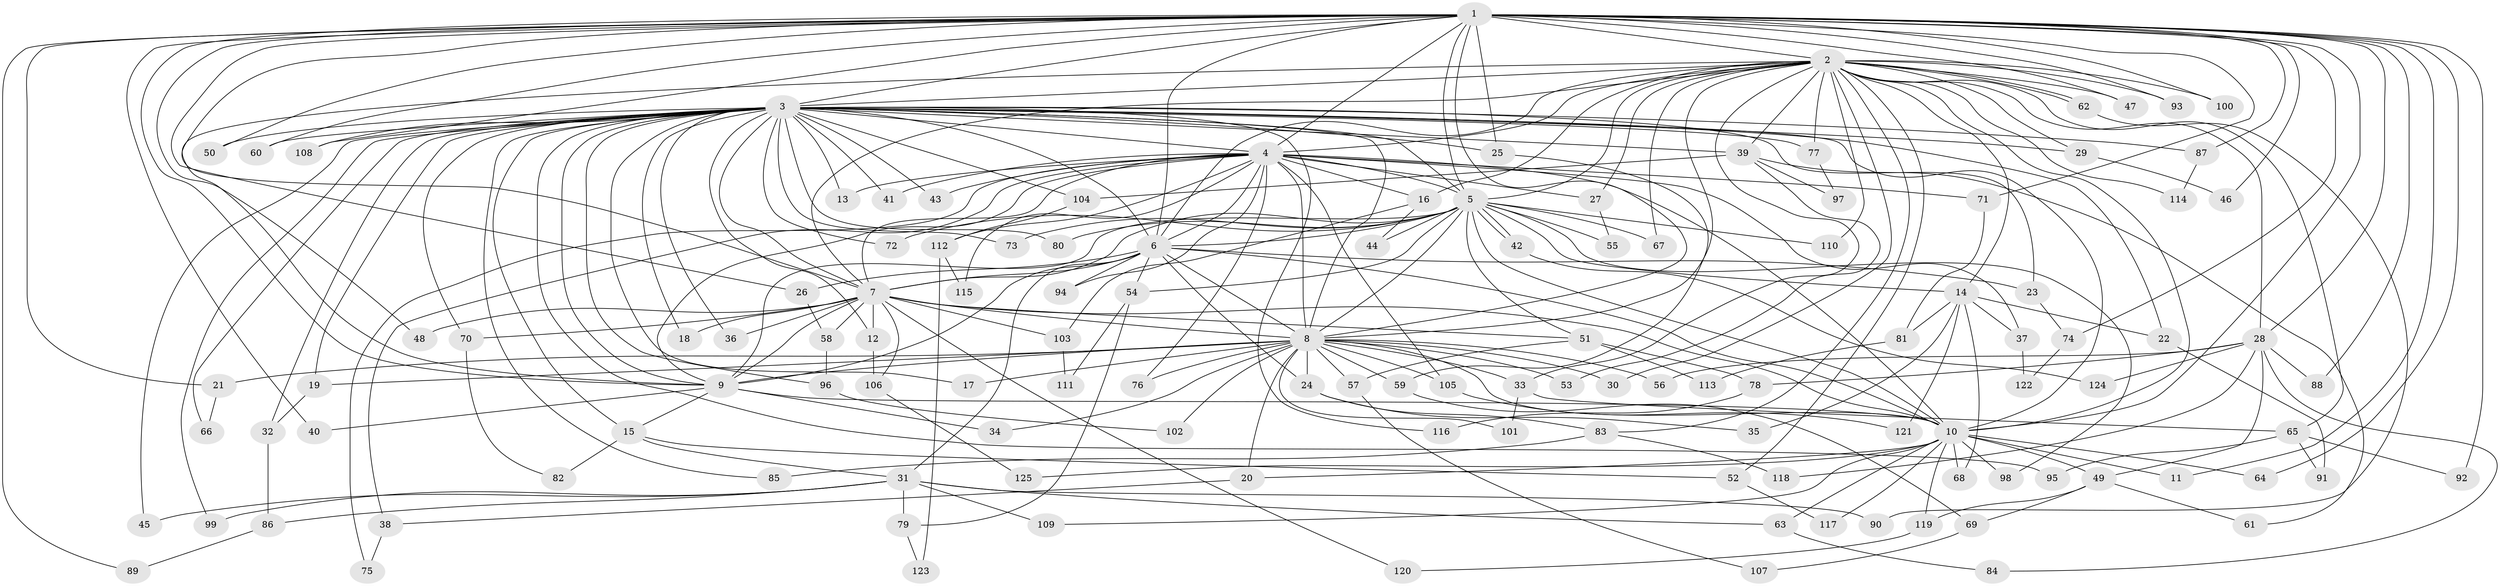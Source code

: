 // coarse degree distribution, {21: 0.02, 15: 0.02, 24: 0.02, 3: 0.22, 2: 0.28, 22: 0.02, 16: 0.02, 10: 0.02, 17: 0.02, 4: 0.08, 18: 0.02, 5: 0.14, 29: 0.02, 8: 0.02, 7: 0.02, 6: 0.02, 9: 0.02, 14: 0.02}
// Generated by graph-tools (version 1.1) at 2025/36/03/04/25 23:36:17]
// undirected, 125 vertices, 275 edges
graph export_dot {
  node [color=gray90,style=filled];
  1;
  2;
  3;
  4;
  5;
  6;
  7;
  8;
  9;
  10;
  11;
  12;
  13;
  14;
  15;
  16;
  17;
  18;
  19;
  20;
  21;
  22;
  23;
  24;
  25;
  26;
  27;
  28;
  29;
  30;
  31;
  32;
  33;
  34;
  35;
  36;
  37;
  38;
  39;
  40;
  41;
  42;
  43;
  44;
  45;
  46;
  47;
  48;
  49;
  50;
  51;
  52;
  53;
  54;
  55;
  56;
  57;
  58;
  59;
  60;
  61;
  62;
  63;
  64;
  65;
  66;
  67;
  68;
  69;
  70;
  71;
  72;
  73;
  74;
  75;
  76;
  77;
  78;
  79;
  80;
  81;
  82;
  83;
  84;
  85;
  86;
  87;
  88;
  89;
  90;
  91;
  92;
  93;
  94;
  95;
  96;
  97;
  98;
  99;
  100;
  101;
  102;
  103;
  104;
  105;
  106;
  107;
  108;
  109;
  110;
  111;
  112;
  113;
  114;
  115;
  116;
  117;
  118;
  119;
  120;
  121;
  122;
  123;
  124;
  125;
  1 -- 2;
  1 -- 3;
  1 -- 4;
  1 -- 5;
  1 -- 6;
  1 -- 7;
  1 -- 8;
  1 -- 9;
  1 -- 10;
  1 -- 11;
  1 -- 21;
  1 -- 25;
  1 -- 26;
  1 -- 28;
  1 -- 40;
  1 -- 46;
  1 -- 47;
  1 -- 48;
  1 -- 50;
  1 -- 60;
  1 -- 64;
  1 -- 71;
  1 -- 74;
  1 -- 87;
  1 -- 88;
  1 -- 89;
  1 -- 92;
  1 -- 93;
  1 -- 100;
  1 -- 108;
  2 -- 3;
  2 -- 4;
  2 -- 5;
  2 -- 6;
  2 -- 7;
  2 -- 8;
  2 -- 9;
  2 -- 10;
  2 -- 14;
  2 -- 16;
  2 -- 27;
  2 -- 28;
  2 -- 29;
  2 -- 30;
  2 -- 33;
  2 -- 39;
  2 -- 47;
  2 -- 52;
  2 -- 62;
  2 -- 62;
  2 -- 65;
  2 -- 67;
  2 -- 77;
  2 -- 83;
  2 -- 93;
  2 -- 100;
  2 -- 110;
  2 -- 114;
  3 -- 4;
  3 -- 5;
  3 -- 6;
  3 -- 7;
  3 -- 8;
  3 -- 9;
  3 -- 10;
  3 -- 12;
  3 -- 13;
  3 -- 15;
  3 -- 17;
  3 -- 18;
  3 -- 19;
  3 -- 22;
  3 -- 23;
  3 -- 25;
  3 -- 29;
  3 -- 32;
  3 -- 36;
  3 -- 39;
  3 -- 41;
  3 -- 43;
  3 -- 45;
  3 -- 50;
  3 -- 60;
  3 -- 66;
  3 -- 70;
  3 -- 72;
  3 -- 73;
  3 -- 77;
  3 -- 80;
  3 -- 85;
  3 -- 87;
  3 -- 95;
  3 -- 96;
  3 -- 99;
  3 -- 104;
  3 -- 108;
  3 -- 116;
  4 -- 5;
  4 -- 6;
  4 -- 7;
  4 -- 8;
  4 -- 9;
  4 -- 10;
  4 -- 13;
  4 -- 16;
  4 -- 27;
  4 -- 37;
  4 -- 38;
  4 -- 41;
  4 -- 43;
  4 -- 71;
  4 -- 75;
  4 -- 76;
  4 -- 94;
  4 -- 105;
  4 -- 112;
  4 -- 115;
  5 -- 6;
  5 -- 7;
  5 -- 8;
  5 -- 9;
  5 -- 10;
  5 -- 14;
  5 -- 42;
  5 -- 42;
  5 -- 44;
  5 -- 51;
  5 -- 54;
  5 -- 55;
  5 -- 67;
  5 -- 72;
  5 -- 73;
  5 -- 80;
  5 -- 98;
  5 -- 110;
  6 -- 7;
  6 -- 8;
  6 -- 9;
  6 -- 10;
  6 -- 23;
  6 -- 24;
  6 -- 26;
  6 -- 31;
  6 -- 54;
  6 -- 94;
  7 -- 8;
  7 -- 9;
  7 -- 10;
  7 -- 12;
  7 -- 18;
  7 -- 36;
  7 -- 48;
  7 -- 51;
  7 -- 58;
  7 -- 70;
  7 -- 103;
  7 -- 106;
  7 -- 120;
  8 -- 9;
  8 -- 10;
  8 -- 17;
  8 -- 19;
  8 -- 20;
  8 -- 21;
  8 -- 24;
  8 -- 30;
  8 -- 33;
  8 -- 34;
  8 -- 53;
  8 -- 56;
  8 -- 57;
  8 -- 59;
  8 -- 76;
  8 -- 101;
  8 -- 102;
  8 -- 105;
  9 -- 10;
  9 -- 15;
  9 -- 34;
  9 -- 40;
  10 -- 11;
  10 -- 20;
  10 -- 49;
  10 -- 63;
  10 -- 64;
  10 -- 68;
  10 -- 98;
  10 -- 109;
  10 -- 117;
  10 -- 119;
  10 -- 125;
  12 -- 106;
  14 -- 22;
  14 -- 35;
  14 -- 37;
  14 -- 68;
  14 -- 81;
  14 -- 121;
  15 -- 31;
  15 -- 52;
  15 -- 82;
  16 -- 44;
  16 -- 103;
  19 -- 32;
  20 -- 38;
  21 -- 66;
  22 -- 91;
  23 -- 74;
  24 -- 35;
  24 -- 83;
  25 -- 59;
  26 -- 58;
  27 -- 55;
  28 -- 49;
  28 -- 56;
  28 -- 78;
  28 -- 84;
  28 -- 88;
  28 -- 118;
  28 -- 124;
  29 -- 46;
  31 -- 45;
  31 -- 63;
  31 -- 79;
  31 -- 86;
  31 -- 90;
  31 -- 99;
  31 -- 109;
  32 -- 86;
  33 -- 65;
  33 -- 101;
  37 -- 122;
  38 -- 75;
  39 -- 53;
  39 -- 61;
  39 -- 97;
  39 -- 104;
  42 -- 124;
  49 -- 61;
  49 -- 69;
  49 -- 119;
  51 -- 57;
  51 -- 78;
  51 -- 113;
  52 -- 117;
  54 -- 79;
  54 -- 111;
  57 -- 107;
  58 -- 96;
  59 -- 69;
  62 -- 90;
  63 -- 84;
  65 -- 91;
  65 -- 92;
  65 -- 95;
  69 -- 107;
  70 -- 82;
  71 -- 81;
  74 -- 122;
  77 -- 97;
  78 -- 116;
  79 -- 123;
  81 -- 113;
  83 -- 85;
  83 -- 118;
  86 -- 89;
  87 -- 114;
  96 -- 102;
  103 -- 111;
  104 -- 112;
  105 -- 121;
  106 -- 125;
  112 -- 115;
  112 -- 123;
  119 -- 120;
}

